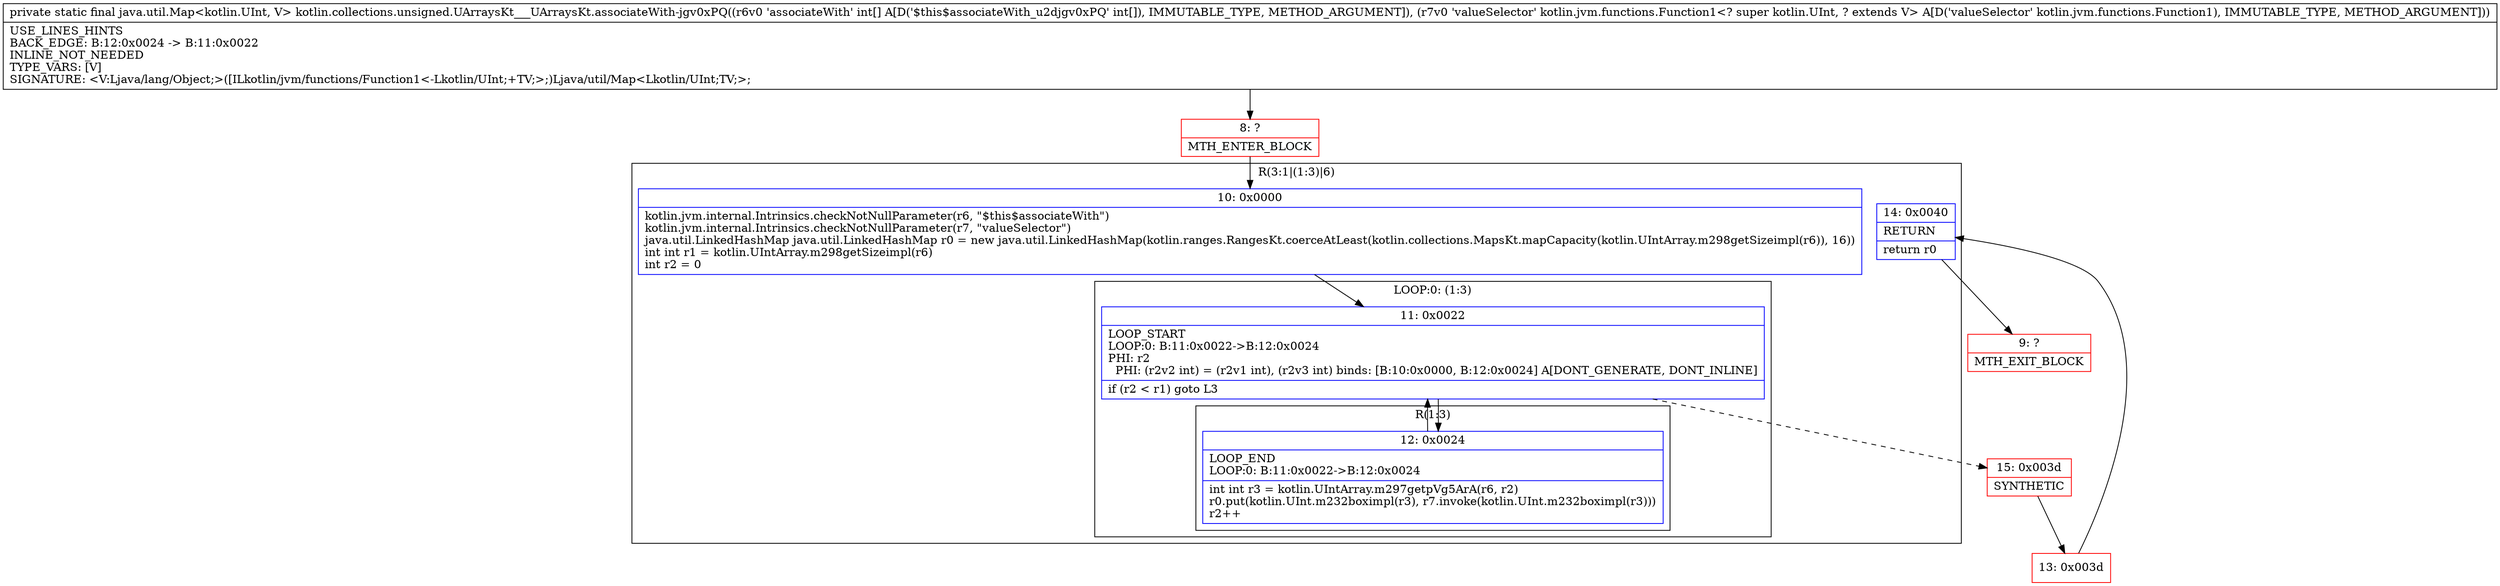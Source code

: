 digraph "CFG forkotlin.collections.unsigned.UArraysKt___UArraysKt.associateWith\-jgv0xPQ([ILkotlin\/jvm\/functions\/Function1;)Ljava\/util\/Map;" {
subgraph cluster_Region_1352211714 {
label = "R(3:1|(1:3)|6)";
node [shape=record,color=blue];
Node_10 [shape=record,label="{10\:\ 0x0000|kotlin.jvm.internal.Intrinsics.checkNotNullParameter(r6, \"$this$associateWith\")\lkotlin.jvm.internal.Intrinsics.checkNotNullParameter(r7, \"valueSelector\")\ljava.util.LinkedHashMap java.util.LinkedHashMap r0 = new java.util.LinkedHashMap(kotlin.ranges.RangesKt.coerceAtLeast(kotlin.collections.MapsKt.mapCapacity(kotlin.UIntArray.m298getSizeimpl(r6)), 16))\lint int r1 = kotlin.UIntArray.m298getSizeimpl(r6)\lint r2 = 0\l}"];
subgraph cluster_LoopRegion_960244611 {
label = "LOOP:0: (1:3)";
node [shape=record,color=blue];
Node_11 [shape=record,label="{11\:\ 0x0022|LOOP_START\lLOOP:0: B:11:0x0022\-\>B:12:0x0024\lPHI: r2 \l  PHI: (r2v2 int) = (r2v1 int), (r2v3 int) binds: [B:10:0x0000, B:12:0x0024] A[DONT_GENERATE, DONT_INLINE]\l|if (r2 \< r1) goto L3\l}"];
subgraph cluster_Region_1086303618 {
label = "R(1:3)";
node [shape=record,color=blue];
Node_12 [shape=record,label="{12\:\ 0x0024|LOOP_END\lLOOP:0: B:11:0x0022\-\>B:12:0x0024\l|int int r3 = kotlin.UIntArray.m297getpVg5ArA(r6, r2)\lr0.put(kotlin.UInt.m232boximpl(r3), r7.invoke(kotlin.UInt.m232boximpl(r3)))\lr2++\l}"];
}
}
Node_14 [shape=record,label="{14\:\ 0x0040|RETURN\l|return r0\l}"];
}
Node_8 [shape=record,color=red,label="{8\:\ ?|MTH_ENTER_BLOCK\l}"];
Node_15 [shape=record,color=red,label="{15\:\ 0x003d|SYNTHETIC\l}"];
Node_13 [shape=record,color=red,label="{13\:\ 0x003d}"];
Node_9 [shape=record,color=red,label="{9\:\ ?|MTH_EXIT_BLOCK\l}"];
MethodNode[shape=record,label="{private static final java.util.Map\<kotlin.UInt, V\> kotlin.collections.unsigned.UArraysKt___UArraysKt.associateWith\-jgv0xPQ((r6v0 'associateWith' int[] A[D('$this$associateWith_u2djgv0xPQ' int[]), IMMUTABLE_TYPE, METHOD_ARGUMENT]), (r7v0 'valueSelector' kotlin.jvm.functions.Function1\<? super kotlin.UInt, ? extends V\> A[D('valueSelector' kotlin.jvm.functions.Function1), IMMUTABLE_TYPE, METHOD_ARGUMENT]))  | USE_LINES_HINTS\lBACK_EDGE: B:12:0x0024 \-\> B:11:0x0022\lINLINE_NOT_NEEDED\lTYPE_VARS: [V]\lSIGNATURE: \<V:Ljava\/lang\/Object;\>([ILkotlin\/jvm\/functions\/Function1\<\-Lkotlin\/UInt;+TV;\>;)Ljava\/util\/Map\<Lkotlin\/UInt;TV;\>;\l}"];
MethodNode -> Node_8;Node_10 -> Node_11;
Node_11 -> Node_12;
Node_11 -> Node_15[style=dashed];
Node_12 -> Node_11;
Node_14 -> Node_9;
Node_8 -> Node_10;
Node_15 -> Node_13;
Node_13 -> Node_14;
}


